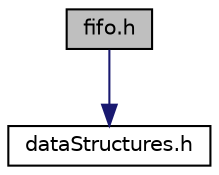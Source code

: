 digraph "fifo.h"
{
 // LATEX_PDF_SIZE
  edge [fontname="Helvetica",fontsize="10",labelfontname="Helvetica",labelfontsize="10"];
  node [fontname="Helvetica",fontsize="10",shape=record];
  Node1 [label="fifo.h",height=0.2,width=0.4,color="black", fillcolor="grey75", style="filled", fontcolor="black",tooltip="Problem name: Text processing in Portuguese."];
  Node1 -> Node2 [color="midnightblue",fontsize="10",style="solid"];
  Node2 [label="dataStructures.h",height=0.2,width=0.4,color="black", fillcolor="white", style="filled",URL="$dataStructures_8h.html",tooltip="Problem name: Text processing in Portuguese."];
}
